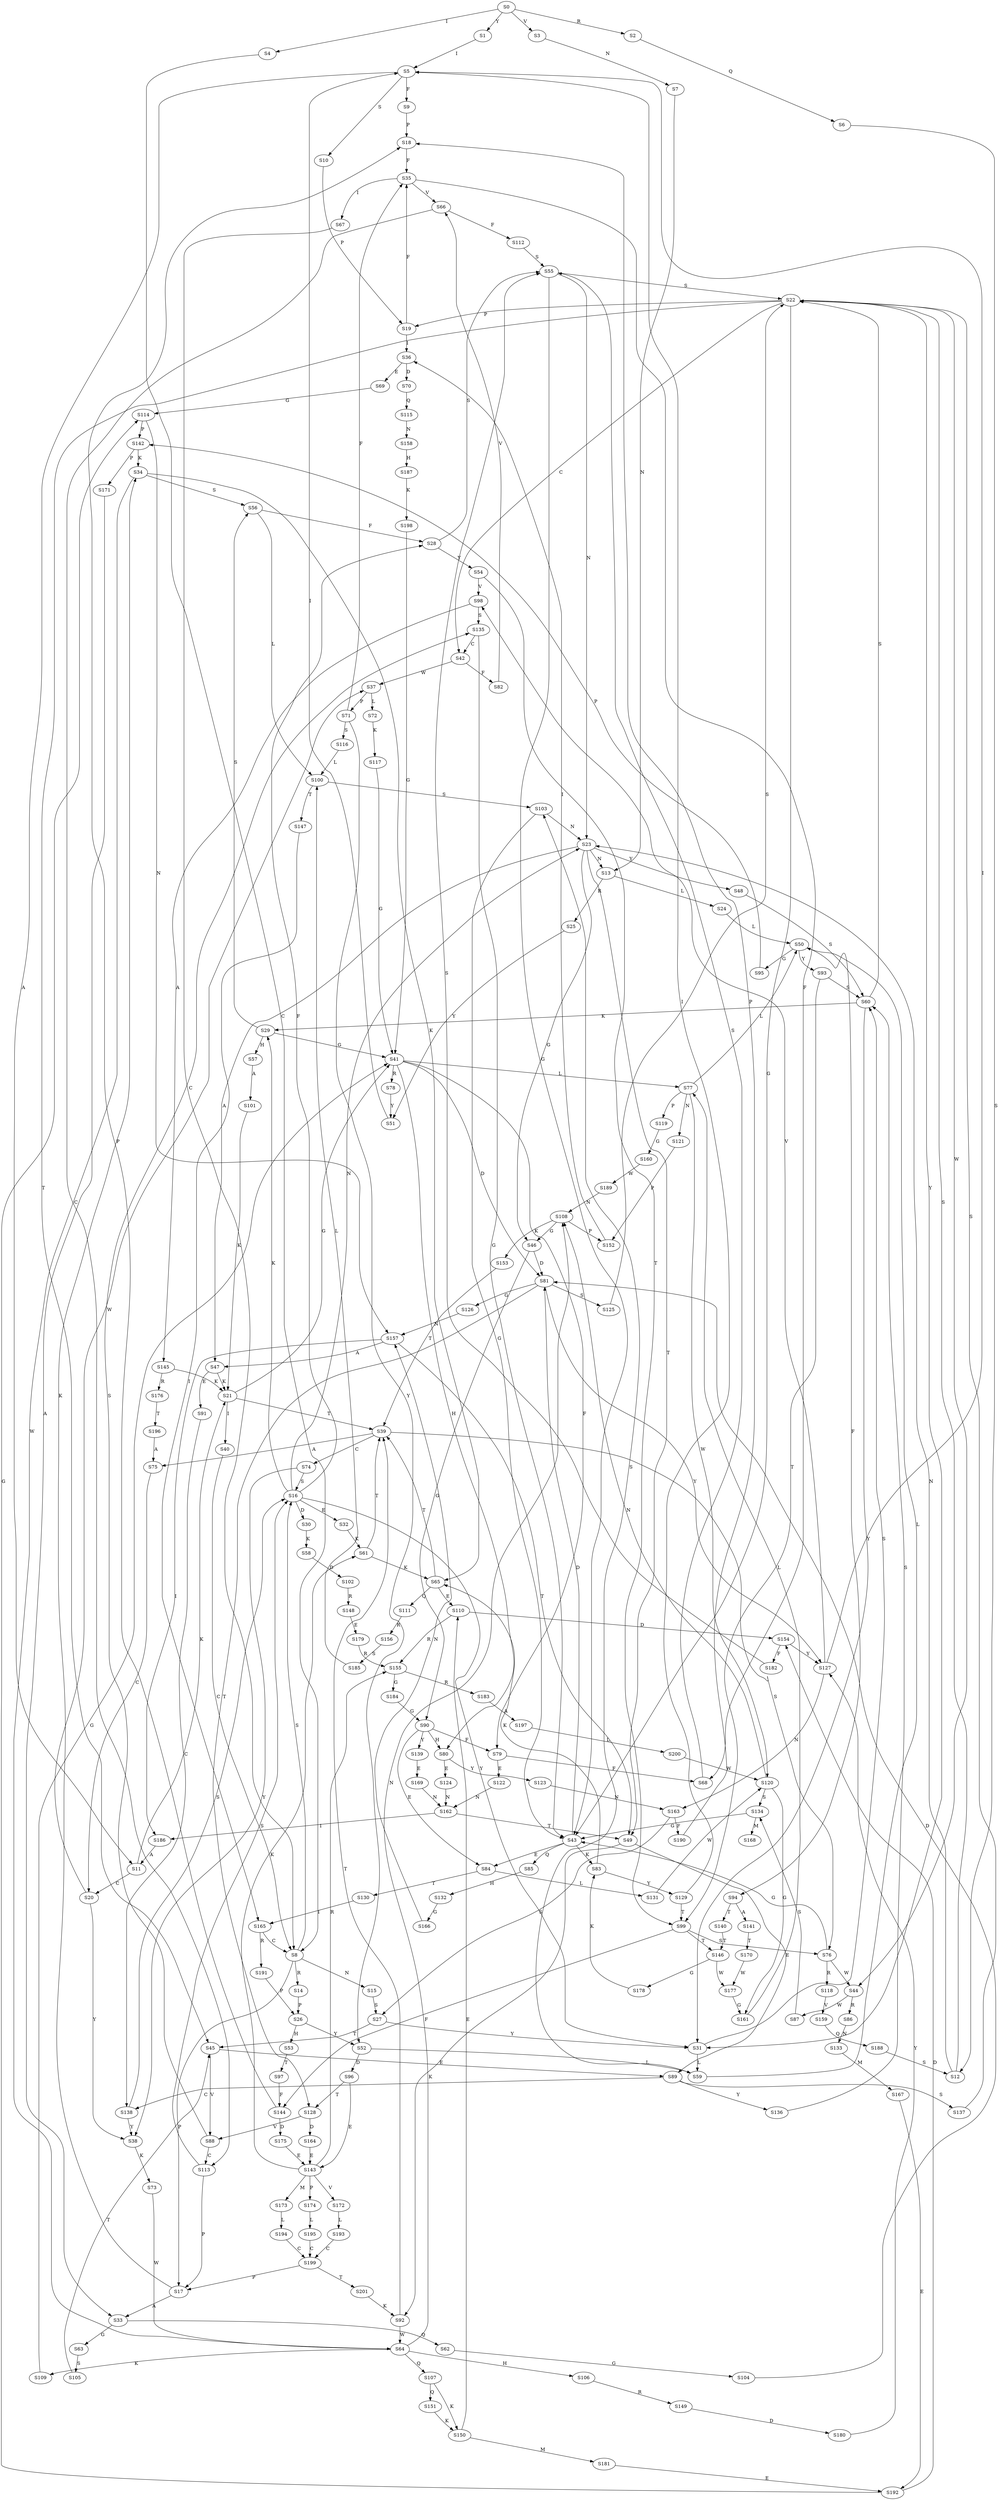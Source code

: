 strict digraph  {
	S0 -> S1 [ label = Y ];
	S0 -> S2 [ label = R ];
	S0 -> S3 [ label = V ];
	S0 -> S4 [ label = I ];
	S1 -> S5 [ label = I ];
	S2 -> S6 [ label = Q ];
	S3 -> S7 [ label = N ];
	S4 -> S8 [ label = C ];
	S5 -> S9 [ label = F ];
	S5 -> S10 [ label = S ];
	S5 -> S11 [ label = A ];
	S6 -> S12 [ label = S ];
	S7 -> S13 [ label = N ];
	S8 -> S14 [ label = R ];
	S8 -> S15 [ label = N ];
	S8 -> S16 [ label = S ];
	S8 -> S17 [ label = P ];
	S9 -> S18 [ label = P ];
	S10 -> S19 [ label = P ];
	S11 -> S20 [ label = C ];
	S11 -> S21 [ label = K ];
	S12 -> S22 [ label = S ];
	S12 -> S23 [ label = N ];
	S13 -> S24 [ label = L ];
	S13 -> S25 [ label = R ];
	S14 -> S26 [ label = P ];
	S15 -> S27 [ label = S ];
	S16 -> S28 [ label = F ];
	S16 -> S29 [ label = K ];
	S16 -> S30 [ label = D ];
	S16 -> S23 [ label = N ];
	S16 -> S31 [ label = Y ];
	S16 -> S32 [ label = E ];
	S17 -> S33 [ label = A ];
	S17 -> S34 [ label = K ];
	S18 -> S35 [ label = F ];
	S19 -> S36 [ label = I ];
	S19 -> S35 [ label = F ];
	S20 -> S37 [ label = W ];
	S20 -> S38 [ label = Y ];
	S21 -> S39 [ label = T ];
	S21 -> S40 [ label = I ];
	S21 -> S41 [ label = G ];
	S22 -> S19 [ label = P ];
	S22 -> S42 [ label = C ];
	S22 -> S43 [ label = G ];
	S22 -> S44 [ label = W ];
	S22 -> S31 [ label = Y ];
	S22 -> S45 [ label = T ];
	S23 -> S46 [ label = G ];
	S23 -> S13 [ label = N ];
	S23 -> S47 [ label = A ];
	S23 -> S48 [ label = Y ];
	S23 -> S49 [ label = T ];
	S24 -> S50 [ label = L ];
	S25 -> S51 [ label = Y ];
	S26 -> S52 [ label = Y ];
	S26 -> S53 [ label = H ];
	S27 -> S31 [ label = Y ];
	S27 -> S45 [ label = T ];
	S28 -> S54 [ label = Y ];
	S28 -> S55 [ label = S ];
	S29 -> S41 [ label = G ];
	S29 -> S56 [ label = S ];
	S29 -> S57 [ label = H ];
	S30 -> S58 [ label = K ];
	S31 -> S59 [ label = L ];
	S31 -> S60 [ label = S ];
	S32 -> S61 [ label = K ];
	S33 -> S62 [ label = Q ];
	S33 -> S63 [ label = G ];
	S34 -> S64 [ label = W ];
	S34 -> S56 [ label = S ];
	S34 -> S65 [ label = K ];
	S35 -> S66 [ label = V ];
	S35 -> S67 [ label = I ];
	S35 -> S68 [ label = F ];
	S36 -> S69 [ label = E ];
	S36 -> S70 [ label = D ];
	S37 -> S71 [ label = P ];
	S37 -> S72 [ label = L ];
	S38 -> S73 [ label = K ];
	S39 -> S74 [ label = C ];
	S39 -> S75 [ label = A ];
	S39 -> S76 [ label = S ];
	S40 -> S8 [ label = C ];
	S41 -> S77 [ label = L ];
	S41 -> S78 [ label = R ];
	S41 -> S79 [ label = F ];
	S41 -> S80 [ label = H ];
	S41 -> S81 [ label = D ];
	S42 -> S82 [ label = F ];
	S42 -> S37 [ label = W ];
	S43 -> S83 [ label = K ];
	S43 -> S84 [ label = E ];
	S43 -> S85 [ label = Q ];
	S43 -> S81 [ label = D ];
	S44 -> S86 [ label = R ];
	S44 -> S87 [ label = W ];
	S45 -> S88 [ label = V ];
	S45 -> S89 [ label = E ];
	S46 -> S90 [ label = G ];
	S46 -> S81 [ label = D ];
	S47 -> S21 [ label = K ];
	S47 -> S91 [ label = E ];
	S48 -> S60 [ label = S ];
	S49 -> S89 [ label = E ];
	S49 -> S92 [ label = K ];
	S50 -> S93 [ label = Y ];
	S50 -> S94 [ label = F ];
	S50 -> S95 [ label = G ];
	S51 -> S5 [ label = I ];
	S52 -> S96 [ label = D ];
	S52 -> S59 [ label = L ];
	S53 -> S97 [ label = T ];
	S54 -> S98 [ label = V ];
	S54 -> S99 [ label = T ];
	S55 -> S22 [ label = S ];
	S55 -> S43 [ label = G ];
	S55 -> S23 [ label = N ];
	S56 -> S100 [ label = L ];
	S56 -> S28 [ label = F ];
	S57 -> S101 [ label = A ];
	S58 -> S102 [ label = D ];
	S59 -> S50 [ label = L ];
	S59 -> S103 [ label = S ];
	S60 -> S31 [ label = Y ];
	S60 -> S29 [ label = K ];
	S60 -> S22 [ label = S ];
	S61 -> S39 [ label = T ];
	S61 -> S65 [ label = K ];
	S62 -> S104 [ label = G ];
	S63 -> S105 [ label = S ];
	S64 -> S106 [ label = H ];
	S64 -> S107 [ label = Q ];
	S64 -> S108 [ label = N ];
	S64 -> S109 [ label = K ];
	S65 -> S39 [ label = T ];
	S65 -> S110 [ label = E ];
	S65 -> S111 [ label = Q ];
	S66 -> S112 [ label = F ];
	S66 -> S113 [ label = C ];
	S67 -> S8 [ label = C ];
	S68 -> S55 [ label = S ];
	S69 -> S114 [ label = G ];
	S70 -> S115 [ label = Q ];
	S71 -> S116 [ label = S ];
	S71 -> S35 [ label = F ];
	S71 -> S52 [ label = Y ];
	S72 -> S117 [ label = K ];
	S73 -> S64 [ label = W ];
	S74 -> S16 [ label = S ];
	S74 -> S38 [ label = Y ];
	S75 -> S20 [ label = C ];
	S76 -> S44 [ label = W ];
	S76 -> S118 [ label = R ];
	S76 -> S43 [ label = G ];
	S77 -> S50 [ label = L ];
	S77 -> S119 [ label = P ];
	S77 -> S120 [ label = W ];
	S77 -> S121 [ label = N ];
	S78 -> S51 [ label = Y ];
	S79 -> S68 [ label = F ];
	S79 -> S122 [ label = E ];
	S80 -> S123 [ label = Y ];
	S80 -> S124 [ label = E ];
	S81 -> S125 [ label = S ];
	S81 -> S126 [ label = G ];
	S81 -> S127 [ label = Y ];
	S81 -> S128 [ label = T ];
	S82 -> S66 [ label = V ];
	S83 -> S129 [ label = Y ];
	S83 -> S65 [ label = K ];
	S84 -> S130 [ label = T ];
	S84 -> S131 [ label = L ];
	S85 -> S132 [ label = H ];
	S86 -> S133 [ label = N ];
	S87 -> S134 [ label = S ];
	S88 -> S135 [ label = S ];
	S88 -> S113 [ label = C ];
	S89 -> S136 [ label = Y ];
	S89 -> S137 [ label = S ];
	S89 -> S138 [ label = C ];
	S90 -> S79 [ label = F ];
	S90 -> S80 [ label = H ];
	S90 -> S84 [ label = E ];
	S90 -> S139 [ label = Y ];
	S91 -> S138 [ label = C ];
	S92 -> S39 [ label = T ];
	S92 -> S64 [ label = W ];
	S93 -> S99 [ label = T ];
	S93 -> S60 [ label = S ];
	S94 -> S140 [ label = T ];
	S94 -> S141 [ label = A ];
	S95 -> S142 [ label = P ];
	S96 -> S128 [ label = T ];
	S96 -> S143 [ label = E ];
	S97 -> S144 [ label = F ];
	S98 -> S135 [ label = S ];
	S98 -> S145 [ label = A ];
	S99 -> S76 [ label = S ];
	S99 -> S144 [ label = F ];
	S99 -> S146 [ label = T ];
	S100 -> S103 [ label = S ];
	S100 -> S147 [ label = T ];
	S101 -> S21 [ label = K ];
	S102 -> S148 [ label = R ];
	S103 -> S43 [ label = G ];
	S103 -> S23 [ label = N ];
	S104 -> S81 [ label = D ];
	S105 -> S45 [ label = T ];
	S106 -> S149 [ label = R ];
	S107 -> S150 [ label = K ];
	S107 -> S151 [ label = Q ];
	S108 -> S152 [ label = P ];
	S108 -> S153 [ label = K ];
	S108 -> S46 [ label = G ];
	S109 -> S41 [ label = G ];
	S110 -> S154 [ label = D ];
	S110 -> S155 [ label = R ];
	S111 -> S156 [ label = R ];
	S112 -> S55 [ label = S ];
	S113 -> S17 [ label = P ];
	S113 -> S16 [ label = S ];
	S114 -> S157 [ label = N ];
	S114 -> S142 [ label = P ];
	S115 -> S158 [ label = N ];
	S116 -> S100 [ label = L ];
	S117 -> S41 [ label = G ];
	S118 -> S159 [ label = V ];
	S119 -> S160 [ label = G ];
	S120 -> S108 [ label = N ];
	S120 -> S134 [ label = S ];
	S120 -> S161 [ label = G ];
	S121 -> S152 [ label = P ];
	S122 -> S162 [ label = N ];
	S123 -> S163 [ label = N ];
	S124 -> S162 [ label = N ];
	S125 -> S22 [ label = S ];
	S126 -> S157 [ label = N ];
	S127 -> S98 [ label = V ];
	S127 -> S163 [ label = N ];
	S127 -> S5 [ label = I ];
	S128 -> S164 [ label = D ];
	S128 -> S88 [ label = V ];
	S129 -> S5 [ label = I ];
	S129 -> S99 [ label = T ];
	S130 -> S165 [ label = I ];
	S131 -> S120 [ label = W ];
	S132 -> S166 [ label = G ];
	S133 -> S167 [ label = M ];
	S134 -> S168 [ label = M ];
	S134 -> S43 [ label = G ];
	S135 -> S43 [ label = G ];
	S135 -> S42 [ label = C ];
	S136 -> S60 [ label = S ];
	S137 -> S22 [ label = S ];
	S138 -> S38 [ label = Y ];
	S138 -> S16 [ label = S ];
	S139 -> S169 [ label = E ];
	S140 -> S146 [ label = T ];
	S141 -> S170 [ label = T ];
	S142 -> S171 [ label = P ];
	S142 -> S34 [ label = K ];
	S143 -> S172 [ label = V ];
	S143 -> S173 [ label = M ];
	S143 -> S61 [ label = K ];
	S143 -> S155 [ label = R ];
	S143 -> S174 [ label = P ];
	S144 -> S175 [ label = D ];
	S144 -> S18 [ label = P ];
	S145 -> S21 [ label = K ];
	S145 -> S176 [ label = R ];
	S146 -> S177 [ label = W ];
	S146 -> S178 [ label = G ];
	S147 -> S165 [ label = I ];
	S148 -> S179 [ label = E ];
	S149 -> S180 [ label = D ];
	S150 -> S181 [ label = M ];
	S150 -> S110 [ label = E ];
	S151 -> S150 [ label = K ];
	S152 -> S36 [ label = I ];
	S153 -> S39 [ label = T ];
	S154 -> S127 [ label = Y ];
	S154 -> S182 [ label = F ];
	S155 -> S183 [ label = R ];
	S155 -> S184 [ label = G ];
	S156 -> S185 [ label = S ];
	S157 -> S49 [ label = T ];
	S157 -> S186 [ label = I ];
	S157 -> S47 [ label = A ];
	S158 -> S187 [ label = H ];
	S159 -> S188 [ label = Q ];
	S160 -> S189 [ label = W ];
	S161 -> S77 [ label = L ];
	S162 -> S186 [ label = I ];
	S162 -> S49 [ label = T ];
	S163 -> S27 [ label = S ];
	S163 -> S190 [ label = F ];
	S164 -> S143 [ label = E ];
	S165 -> S8 [ label = C ];
	S165 -> S191 [ label = R ];
	S166 -> S157 [ label = N ];
	S167 -> S192 [ label = E ];
	S169 -> S162 [ label = N ];
	S170 -> S177 [ label = W ];
	S171 -> S33 [ label = A ];
	S172 -> S193 [ label = L ];
	S173 -> S194 [ label = L ];
	S174 -> S195 [ label = L ];
	S175 -> S143 [ label = E ];
	S176 -> S196 [ label = T ];
	S177 -> S161 [ label = G ];
	S178 -> S83 [ label = K ];
	S179 -> S155 [ label = R ];
	S180 -> S127 [ label = Y ];
	S181 -> S192 [ label = E ];
	S182 -> S55 [ label = S ];
	S183 -> S197 [ label = A ];
	S184 -> S90 [ label = G ];
	S185 -> S100 [ label = L ];
	S186 -> S11 [ label = A ];
	S187 -> S198 [ label = K ];
	S188 -> S12 [ label = S ];
	S189 -> S108 [ label = N ];
	S190 -> S18 [ label = P ];
	S191 -> S26 [ label = P ];
	S192 -> S154 [ label = D ];
	S192 -> S114 [ label = G ];
	S193 -> S199 [ label = C ];
	S194 -> S199 [ label = C ];
	S195 -> S199 [ label = C ];
	S196 -> S75 [ label = A ];
	S197 -> S200 [ label = L ];
	S198 -> S41 [ label = G ];
	S199 -> S17 [ label = P ];
	S199 -> S201 [ label = T ];
	S200 -> S120 [ label = W ];
	S201 -> S92 [ label = K ];
}
